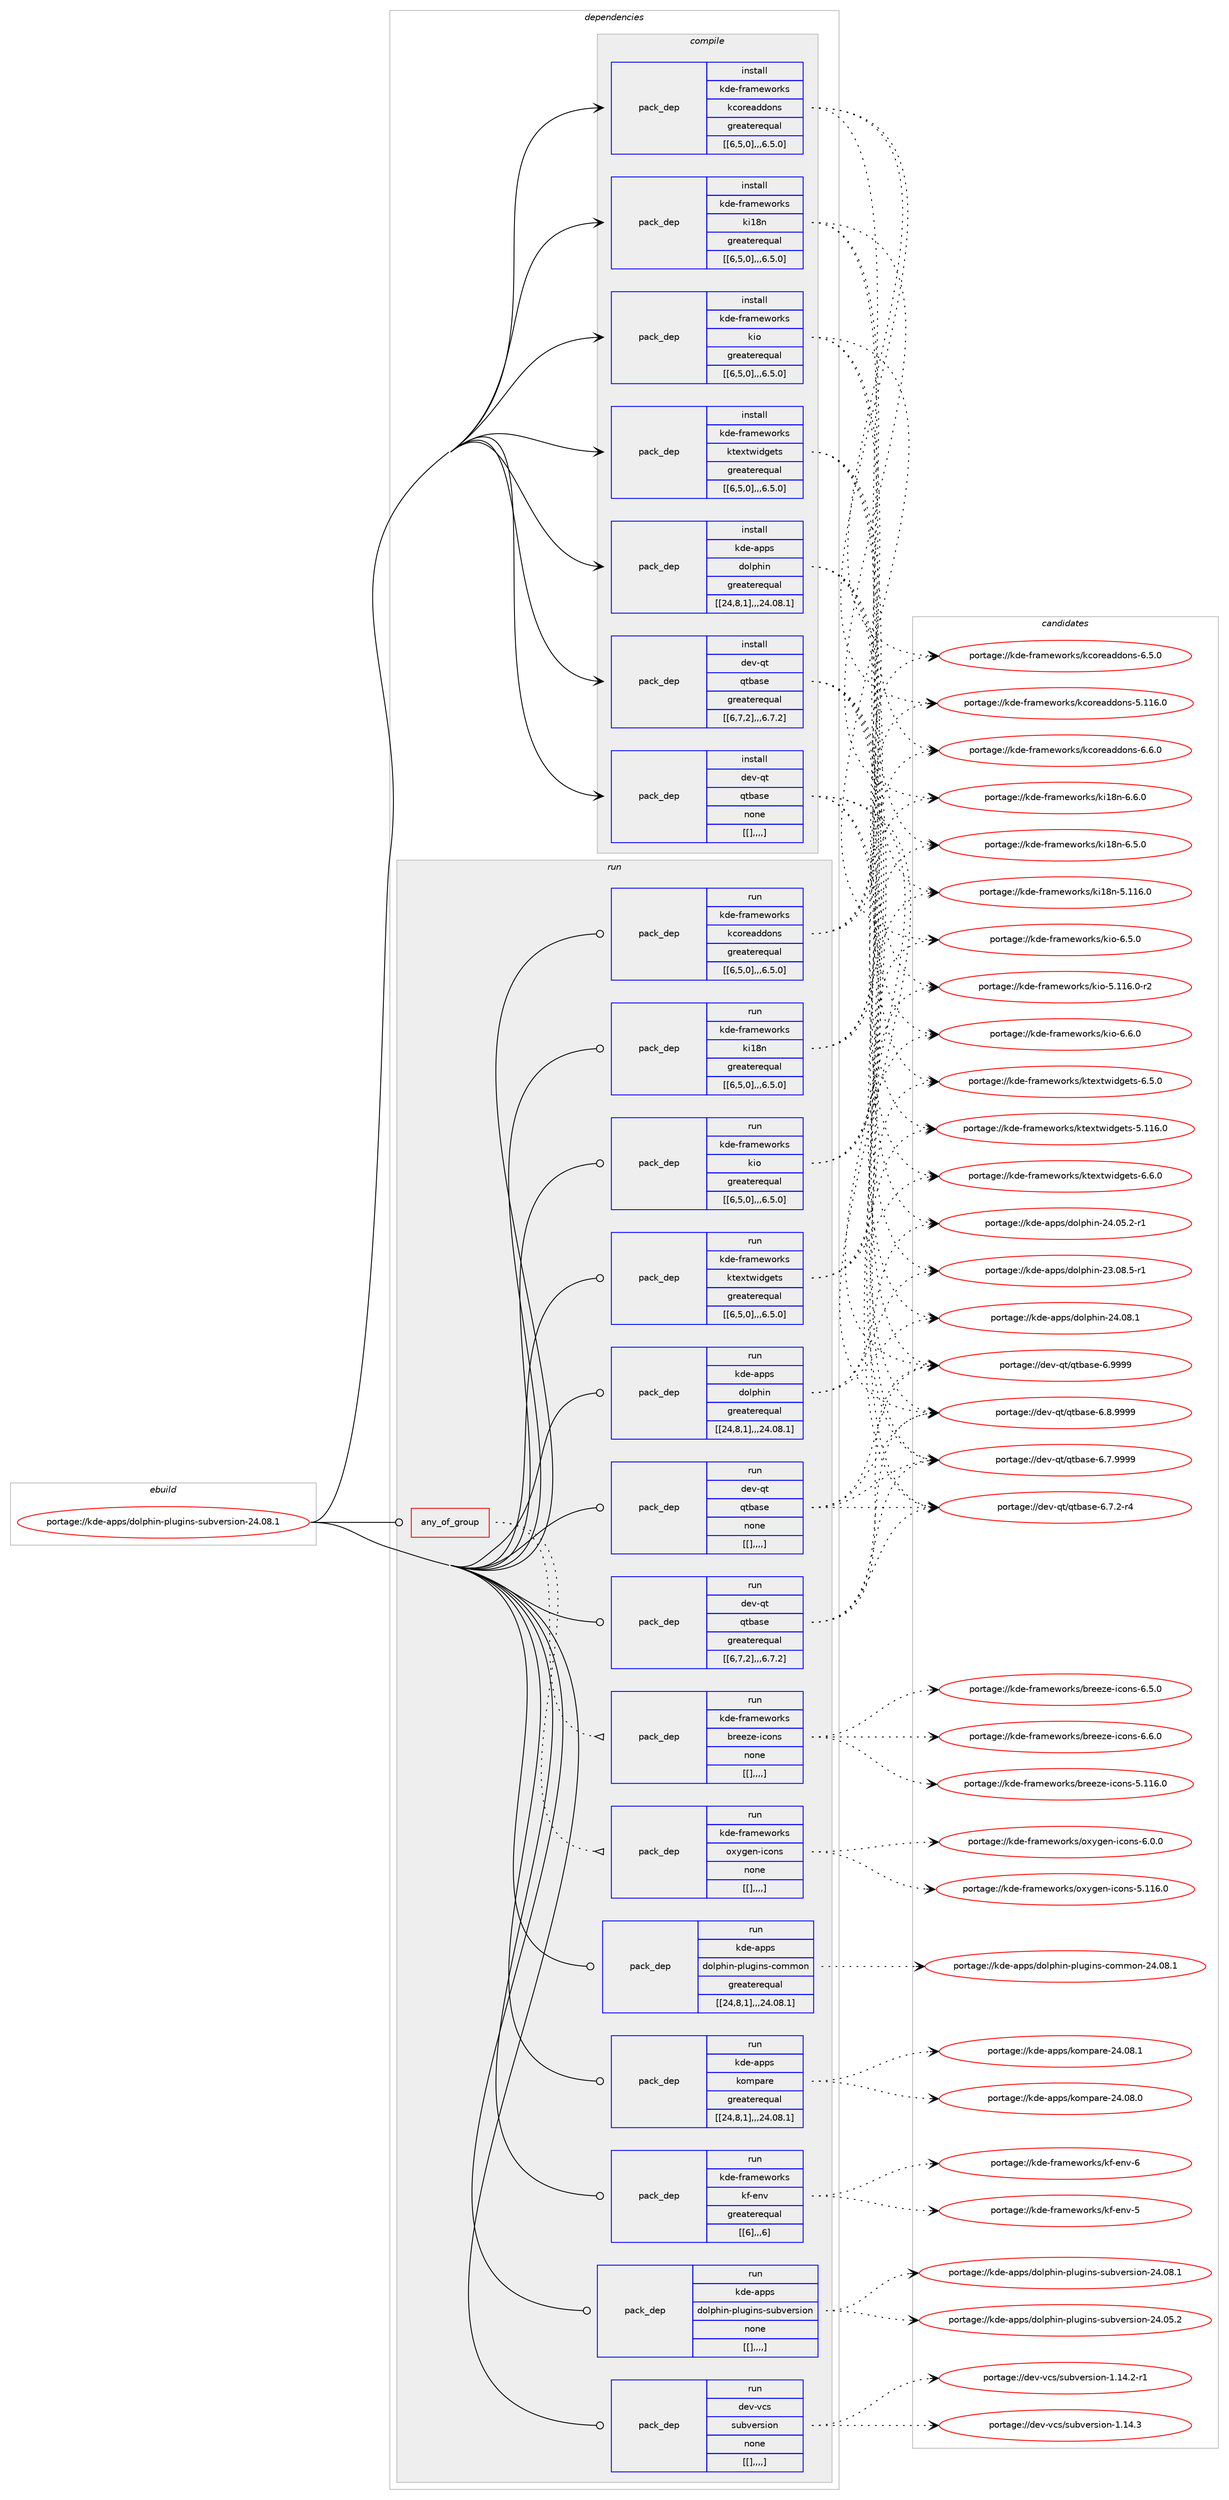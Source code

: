 digraph prolog {

# *************
# Graph options
# *************

newrank=true;
concentrate=true;
compound=true;
graph [rankdir=LR,fontname=Helvetica,fontsize=10,ranksep=1.5];#, ranksep=2.5, nodesep=0.2];
edge  [arrowhead=vee];
node  [fontname=Helvetica,fontsize=10];

# **********
# The ebuild
# **********

subgraph cluster_leftcol {
color=gray;
label=<<i>ebuild</i>>;
id [label="portage://kde-apps/dolphin-plugins-subversion-24.08.1", color=red, width=4, href="../kde-apps/dolphin-plugins-subversion-24.08.1.svg"];
}

# ****************
# The dependencies
# ****************

subgraph cluster_midcol {
color=gray;
label=<<i>dependencies</i>>;
subgraph cluster_compile {
fillcolor="#eeeeee";
style=filled;
label=<<i>compile</i>>;
subgraph pack182063 {
dependency252430 [label=<<TABLE BORDER="0" CELLBORDER="1" CELLSPACING="0" CELLPADDING="4" WIDTH="220"><TR><TD ROWSPAN="6" CELLPADDING="30">pack_dep</TD></TR><TR><TD WIDTH="110">install</TD></TR><TR><TD>dev-qt</TD></TR><TR><TD>qtbase</TD></TR><TR><TD>greaterequal</TD></TR><TR><TD>[[6,7,2],,,6.7.2]</TD></TR></TABLE>>, shape=none, color=blue];
}
id:e -> dependency252430:w [weight=20,style="solid",arrowhead="vee"];
subgraph pack182064 {
dependency252431 [label=<<TABLE BORDER="0" CELLBORDER="1" CELLSPACING="0" CELLPADDING="4" WIDTH="220"><TR><TD ROWSPAN="6" CELLPADDING="30">pack_dep</TD></TR><TR><TD WIDTH="110">install</TD></TR><TR><TD>dev-qt</TD></TR><TR><TD>qtbase</TD></TR><TR><TD>none</TD></TR><TR><TD>[[],,,,]</TD></TR></TABLE>>, shape=none, color=blue];
}
id:e -> dependency252431:w [weight=20,style="solid",arrowhead="vee"];
subgraph pack182065 {
dependency252432 [label=<<TABLE BORDER="0" CELLBORDER="1" CELLSPACING="0" CELLPADDING="4" WIDTH="220"><TR><TD ROWSPAN="6" CELLPADDING="30">pack_dep</TD></TR><TR><TD WIDTH="110">install</TD></TR><TR><TD>kde-apps</TD></TR><TR><TD>dolphin</TD></TR><TR><TD>greaterequal</TD></TR><TR><TD>[[24,8,1],,,24.08.1]</TD></TR></TABLE>>, shape=none, color=blue];
}
id:e -> dependency252432:w [weight=20,style="solid",arrowhead="vee"];
subgraph pack182066 {
dependency252433 [label=<<TABLE BORDER="0" CELLBORDER="1" CELLSPACING="0" CELLPADDING="4" WIDTH="220"><TR><TD ROWSPAN="6" CELLPADDING="30">pack_dep</TD></TR><TR><TD WIDTH="110">install</TD></TR><TR><TD>kde-frameworks</TD></TR><TR><TD>kcoreaddons</TD></TR><TR><TD>greaterequal</TD></TR><TR><TD>[[6,5,0],,,6.5.0]</TD></TR></TABLE>>, shape=none, color=blue];
}
id:e -> dependency252433:w [weight=20,style="solid",arrowhead="vee"];
subgraph pack182067 {
dependency252434 [label=<<TABLE BORDER="0" CELLBORDER="1" CELLSPACING="0" CELLPADDING="4" WIDTH="220"><TR><TD ROWSPAN="6" CELLPADDING="30">pack_dep</TD></TR><TR><TD WIDTH="110">install</TD></TR><TR><TD>kde-frameworks</TD></TR><TR><TD>ki18n</TD></TR><TR><TD>greaterequal</TD></TR><TR><TD>[[6,5,0],,,6.5.0]</TD></TR></TABLE>>, shape=none, color=blue];
}
id:e -> dependency252434:w [weight=20,style="solid",arrowhead="vee"];
subgraph pack182068 {
dependency252435 [label=<<TABLE BORDER="0" CELLBORDER="1" CELLSPACING="0" CELLPADDING="4" WIDTH="220"><TR><TD ROWSPAN="6" CELLPADDING="30">pack_dep</TD></TR><TR><TD WIDTH="110">install</TD></TR><TR><TD>kde-frameworks</TD></TR><TR><TD>kio</TD></TR><TR><TD>greaterequal</TD></TR><TR><TD>[[6,5,0],,,6.5.0]</TD></TR></TABLE>>, shape=none, color=blue];
}
id:e -> dependency252435:w [weight=20,style="solid",arrowhead="vee"];
subgraph pack182069 {
dependency252436 [label=<<TABLE BORDER="0" CELLBORDER="1" CELLSPACING="0" CELLPADDING="4" WIDTH="220"><TR><TD ROWSPAN="6" CELLPADDING="30">pack_dep</TD></TR><TR><TD WIDTH="110">install</TD></TR><TR><TD>kde-frameworks</TD></TR><TR><TD>ktextwidgets</TD></TR><TR><TD>greaterequal</TD></TR><TR><TD>[[6,5,0],,,6.5.0]</TD></TR></TABLE>>, shape=none, color=blue];
}
id:e -> dependency252436:w [weight=20,style="solid",arrowhead="vee"];
}
subgraph cluster_compileandrun {
fillcolor="#eeeeee";
style=filled;
label=<<i>compile and run</i>>;
}
subgraph cluster_run {
fillcolor="#eeeeee";
style=filled;
label=<<i>run</i>>;
subgraph any1485 {
dependency252437 [label=<<TABLE BORDER="0" CELLBORDER="1" CELLSPACING="0" CELLPADDING="4"><TR><TD CELLPADDING="10">any_of_group</TD></TR></TABLE>>, shape=none, color=red];subgraph pack182070 {
dependency252438 [label=<<TABLE BORDER="0" CELLBORDER="1" CELLSPACING="0" CELLPADDING="4" WIDTH="220"><TR><TD ROWSPAN="6" CELLPADDING="30">pack_dep</TD></TR><TR><TD WIDTH="110">run</TD></TR><TR><TD>kde-frameworks</TD></TR><TR><TD>breeze-icons</TD></TR><TR><TD>none</TD></TR><TR><TD>[[],,,,]</TD></TR></TABLE>>, shape=none, color=blue];
}
dependency252437:e -> dependency252438:w [weight=20,style="dotted",arrowhead="oinv"];
subgraph pack182071 {
dependency252439 [label=<<TABLE BORDER="0" CELLBORDER="1" CELLSPACING="0" CELLPADDING="4" WIDTH="220"><TR><TD ROWSPAN="6" CELLPADDING="30">pack_dep</TD></TR><TR><TD WIDTH="110">run</TD></TR><TR><TD>kde-frameworks</TD></TR><TR><TD>oxygen-icons</TD></TR><TR><TD>none</TD></TR><TR><TD>[[],,,,]</TD></TR></TABLE>>, shape=none, color=blue];
}
dependency252437:e -> dependency252439:w [weight=20,style="dotted",arrowhead="oinv"];
}
id:e -> dependency252437:w [weight=20,style="solid",arrowhead="odot"];
subgraph pack182072 {
dependency252440 [label=<<TABLE BORDER="0" CELLBORDER="1" CELLSPACING="0" CELLPADDING="4" WIDTH="220"><TR><TD ROWSPAN="6" CELLPADDING="30">pack_dep</TD></TR><TR><TD WIDTH="110">run</TD></TR><TR><TD>dev-qt</TD></TR><TR><TD>qtbase</TD></TR><TR><TD>greaterequal</TD></TR><TR><TD>[[6,7,2],,,6.7.2]</TD></TR></TABLE>>, shape=none, color=blue];
}
id:e -> dependency252440:w [weight=20,style="solid",arrowhead="odot"];
subgraph pack182073 {
dependency252441 [label=<<TABLE BORDER="0" CELLBORDER="1" CELLSPACING="0" CELLPADDING="4" WIDTH="220"><TR><TD ROWSPAN="6" CELLPADDING="30">pack_dep</TD></TR><TR><TD WIDTH="110">run</TD></TR><TR><TD>dev-qt</TD></TR><TR><TD>qtbase</TD></TR><TR><TD>none</TD></TR><TR><TD>[[],,,,]</TD></TR></TABLE>>, shape=none, color=blue];
}
id:e -> dependency252441:w [weight=20,style="solid",arrowhead="odot"];
subgraph pack182074 {
dependency252442 [label=<<TABLE BORDER="0" CELLBORDER="1" CELLSPACING="0" CELLPADDING="4" WIDTH="220"><TR><TD ROWSPAN="6" CELLPADDING="30">pack_dep</TD></TR><TR><TD WIDTH="110">run</TD></TR><TR><TD>dev-vcs</TD></TR><TR><TD>subversion</TD></TR><TR><TD>none</TD></TR><TR><TD>[[],,,,]</TD></TR></TABLE>>, shape=none, color=blue];
}
id:e -> dependency252442:w [weight=20,style="solid",arrowhead="odot"];
subgraph pack182075 {
dependency252443 [label=<<TABLE BORDER="0" CELLBORDER="1" CELLSPACING="0" CELLPADDING="4" WIDTH="220"><TR><TD ROWSPAN="6" CELLPADDING="30">pack_dep</TD></TR><TR><TD WIDTH="110">run</TD></TR><TR><TD>kde-apps</TD></TR><TR><TD>dolphin</TD></TR><TR><TD>greaterequal</TD></TR><TR><TD>[[24,8,1],,,24.08.1]</TD></TR></TABLE>>, shape=none, color=blue];
}
id:e -> dependency252443:w [weight=20,style="solid",arrowhead="odot"];
subgraph pack182076 {
dependency252444 [label=<<TABLE BORDER="0" CELLBORDER="1" CELLSPACING="0" CELLPADDING="4" WIDTH="220"><TR><TD ROWSPAN="6" CELLPADDING="30">pack_dep</TD></TR><TR><TD WIDTH="110">run</TD></TR><TR><TD>kde-apps</TD></TR><TR><TD>dolphin-plugins-common</TD></TR><TR><TD>greaterequal</TD></TR><TR><TD>[[24,8,1],,,24.08.1]</TD></TR></TABLE>>, shape=none, color=blue];
}
id:e -> dependency252444:w [weight=20,style="solid",arrowhead="odot"];
subgraph pack182077 {
dependency252445 [label=<<TABLE BORDER="0" CELLBORDER="1" CELLSPACING="0" CELLPADDING="4" WIDTH="220"><TR><TD ROWSPAN="6" CELLPADDING="30">pack_dep</TD></TR><TR><TD WIDTH="110">run</TD></TR><TR><TD>kde-apps</TD></TR><TR><TD>kompare</TD></TR><TR><TD>greaterequal</TD></TR><TR><TD>[[24,8,1],,,24.08.1]</TD></TR></TABLE>>, shape=none, color=blue];
}
id:e -> dependency252445:w [weight=20,style="solid",arrowhead="odot"];
subgraph pack182078 {
dependency252446 [label=<<TABLE BORDER="0" CELLBORDER="1" CELLSPACING="0" CELLPADDING="4" WIDTH="220"><TR><TD ROWSPAN="6" CELLPADDING="30">pack_dep</TD></TR><TR><TD WIDTH="110">run</TD></TR><TR><TD>kde-frameworks</TD></TR><TR><TD>kcoreaddons</TD></TR><TR><TD>greaterequal</TD></TR><TR><TD>[[6,5,0],,,6.5.0]</TD></TR></TABLE>>, shape=none, color=blue];
}
id:e -> dependency252446:w [weight=20,style="solid",arrowhead="odot"];
subgraph pack182079 {
dependency252447 [label=<<TABLE BORDER="0" CELLBORDER="1" CELLSPACING="0" CELLPADDING="4" WIDTH="220"><TR><TD ROWSPAN="6" CELLPADDING="30">pack_dep</TD></TR><TR><TD WIDTH="110">run</TD></TR><TR><TD>kde-frameworks</TD></TR><TR><TD>kf-env</TD></TR><TR><TD>greaterequal</TD></TR><TR><TD>[[6],,,6]</TD></TR></TABLE>>, shape=none, color=blue];
}
id:e -> dependency252447:w [weight=20,style="solid",arrowhead="odot"];
subgraph pack182080 {
dependency252448 [label=<<TABLE BORDER="0" CELLBORDER="1" CELLSPACING="0" CELLPADDING="4" WIDTH="220"><TR><TD ROWSPAN="6" CELLPADDING="30">pack_dep</TD></TR><TR><TD WIDTH="110">run</TD></TR><TR><TD>kde-frameworks</TD></TR><TR><TD>ki18n</TD></TR><TR><TD>greaterequal</TD></TR><TR><TD>[[6,5,0],,,6.5.0]</TD></TR></TABLE>>, shape=none, color=blue];
}
id:e -> dependency252448:w [weight=20,style="solid",arrowhead="odot"];
subgraph pack182081 {
dependency252449 [label=<<TABLE BORDER="0" CELLBORDER="1" CELLSPACING="0" CELLPADDING="4" WIDTH="220"><TR><TD ROWSPAN="6" CELLPADDING="30">pack_dep</TD></TR><TR><TD WIDTH="110">run</TD></TR><TR><TD>kde-frameworks</TD></TR><TR><TD>kio</TD></TR><TR><TD>greaterequal</TD></TR><TR><TD>[[6,5,0],,,6.5.0]</TD></TR></TABLE>>, shape=none, color=blue];
}
id:e -> dependency252449:w [weight=20,style="solid",arrowhead="odot"];
subgraph pack182082 {
dependency252450 [label=<<TABLE BORDER="0" CELLBORDER="1" CELLSPACING="0" CELLPADDING="4" WIDTH="220"><TR><TD ROWSPAN="6" CELLPADDING="30">pack_dep</TD></TR><TR><TD WIDTH="110">run</TD></TR><TR><TD>kde-frameworks</TD></TR><TR><TD>ktextwidgets</TD></TR><TR><TD>greaterequal</TD></TR><TR><TD>[[6,5,0],,,6.5.0]</TD></TR></TABLE>>, shape=none, color=blue];
}
id:e -> dependency252450:w [weight=20,style="solid",arrowhead="odot"];
subgraph pack182083 {
dependency252451 [label=<<TABLE BORDER="0" CELLBORDER="1" CELLSPACING="0" CELLPADDING="4" WIDTH="220"><TR><TD ROWSPAN="6" CELLPADDING="30">pack_dep</TD></TR><TR><TD WIDTH="110">run</TD></TR><TR><TD>kde-apps</TD></TR><TR><TD>dolphin-plugins-subversion</TD></TR><TR><TD>none</TD></TR><TR><TD>[[],,,,]</TD></TR></TABLE>>, shape=none, color=blue];
}
id:e -> dependency252451:w [weight=20,style="solid",arrowhead="odot"];
}
}

# **************
# The candidates
# **************

subgraph cluster_choices {
rank=same;
color=gray;
label=<<i>candidates</i>>;

subgraph choice182063 {
color=black;
nodesep=1;
choice1001011184511311647113116989711510145544657575757 [label="portage://dev-qt/qtbase-6.9999", color=red, width=4,href="../dev-qt/qtbase-6.9999.svg"];
choice10010111845113116471131169897115101455446564657575757 [label="portage://dev-qt/qtbase-6.8.9999", color=red, width=4,href="../dev-qt/qtbase-6.8.9999.svg"];
choice10010111845113116471131169897115101455446554657575757 [label="portage://dev-qt/qtbase-6.7.9999", color=red, width=4,href="../dev-qt/qtbase-6.7.9999.svg"];
choice100101118451131164711311698971151014554465546504511452 [label="portage://dev-qt/qtbase-6.7.2-r4", color=red, width=4,href="../dev-qt/qtbase-6.7.2-r4.svg"];
dependency252430:e -> choice1001011184511311647113116989711510145544657575757:w [style=dotted,weight="100"];
dependency252430:e -> choice10010111845113116471131169897115101455446564657575757:w [style=dotted,weight="100"];
dependency252430:e -> choice10010111845113116471131169897115101455446554657575757:w [style=dotted,weight="100"];
dependency252430:e -> choice100101118451131164711311698971151014554465546504511452:w [style=dotted,weight="100"];
}
subgraph choice182064 {
color=black;
nodesep=1;
choice1001011184511311647113116989711510145544657575757 [label="portage://dev-qt/qtbase-6.9999", color=red, width=4,href="../dev-qt/qtbase-6.9999.svg"];
choice10010111845113116471131169897115101455446564657575757 [label="portage://dev-qt/qtbase-6.8.9999", color=red, width=4,href="../dev-qt/qtbase-6.8.9999.svg"];
choice10010111845113116471131169897115101455446554657575757 [label="portage://dev-qt/qtbase-6.7.9999", color=red, width=4,href="../dev-qt/qtbase-6.7.9999.svg"];
choice100101118451131164711311698971151014554465546504511452 [label="portage://dev-qt/qtbase-6.7.2-r4", color=red, width=4,href="../dev-qt/qtbase-6.7.2-r4.svg"];
dependency252431:e -> choice1001011184511311647113116989711510145544657575757:w [style=dotted,weight="100"];
dependency252431:e -> choice10010111845113116471131169897115101455446564657575757:w [style=dotted,weight="100"];
dependency252431:e -> choice10010111845113116471131169897115101455446554657575757:w [style=dotted,weight="100"];
dependency252431:e -> choice100101118451131164711311698971151014554465546504511452:w [style=dotted,weight="100"];
}
subgraph choice182065 {
color=black;
nodesep=1;
choice1071001014597112112115471001111081121041051104550524648564649 [label="portage://kde-apps/dolphin-24.08.1", color=red, width=4,href="../kde-apps/dolphin-24.08.1.svg"];
choice10710010145971121121154710011110811210410511045505246485346504511449 [label="portage://kde-apps/dolphin-24.05.2-r1", color=red, width=4,href="../kde-apps/dolphin-24.05.2-r1.svg"];
choice10710010145971121121154710011110811210410511045505146485646534511449 [label="portage://kde-apps/dolphin-23.08.5-r1", color=red, width=4,href="../kde-apps/dolphin-23.08.5-r1.svg"];
dependency252432:e -> choice1071001014597112112115471001111081121041051104550524648564649:w [style=dotted,weight="100"];
dependency252432:e -> choice10710010145971121121154710011110811210410511045505246485346504511449:w [style=dotted,weight="100"];
dependency252432:e -> choice10710010145971121121154710011110811210410511045505146485646534511449:w [style=dotted,weight="100"];
}
subgraph choice182066 {
color=black;
nodesep=1;
choice1071001014510211497109101119111114107115471079911111410197100100111110115455446544648 [label="portage://kde-frameworks/kcoreaddons-6.6.0", color=red, width=4,href="../kde-frameworks/kcoreaddons-6.6.0.svg"];
choice1071001014510211497109101119111114107115471079911111410197100100111110115455446534648 [label="portage://kde-frameworks/kcoreaddons-6.5.0", color=red, width=4,href="../kde-frameworks/kcoreaddons-6.5.0.svg"];
choice10710010145102114971091011191111141071154710799111114101971001001111101154553464949544648 [label="portage://kde-frameworks/kcoreaddons-5.116.0", color=red, width=4,href="../kde-frameworks/kcoreaddons-5.116.0.svg"];
dependency252433:e -> choice1071001014510211497109101119111114107115471079911111410197100100111110115455446544648:w [style=dotted,weight="100"];
dependency252433:e -> choice1071001014510211497109101119111114107115471079911111410197100100111110115455446534648:w [style=dotted,weight="100"];
dependency252433:e -> choice10710010145102114971091011191111141071154710799111114101971001001111101154553464949544648:w [style=dotted,weight="100"];
}
subgraph choice182067 {
color=black;
nodesep=1;
choice1071001014510211497109101119111114107115471071054956110455446544648 [label="portage://kde-frameworks/ki18n-6.6.0", color=red, width=4,href="../kde-frameworks/ki18n-6.6.0.svg"];
choice1071001014510211497109101119111114107115471071054956110455446534648 [label="portage://kde-frameworks/ki18n-6.5.0", color=red, width=4,href="../kde-frameworks/ki18n-6.5.0.svg"];
choice10710010145102114971091011191111141071154710710549561104553464949544648 [label="portage://kde-frameworks/ki18n-5.116.0", color=red, width=4,href="../kde-frameworks/ki18n-5.116.0.svg"];
dependency252434:e -> choice1071001014510211497109101119111114107115471071054956110455446544648:w [style=dotted,weight="100"];
dependency252434:e -> choice1071001014510211497109101119111114107115471071054956110455446534648:w [style=dotted,weight="100"];
dependency252434:e -> choice10710010145102114971091011191111141071154710710549561104553464949544648:w [style=dotted,weight="100"];
}
subgraph choice182068 {
color=black;
nodesep=1;
choice107100101451021149710910111911111410711547107105111455446544648 [label="portage://kde-frameworks/kio-6.6.0", color=red, width=4,href="../kde-frameworks/kio-6.6.0.svg"];
choice107100101451021149710910111911111410711547107105111455446534648 [label="portage://kde-frameworks/kio-6.5.0", color=red, width=4,href="../kde-frameworks/kio-6.5.0.svg"];
choice10710010145102114971091011191111141071154710710511145534649495446484511450 [label="portage://kde-frameworks/kio-5.116.0-r2", color=red, width=4,href="../kde-frameworks/kio-5.116.0-r2.svg"];
dependency252435:e -> choice107100101451021149710910111911111410711547107105111455446544648:w [style=dotted,weight="100"];
dependency252435:e -> choice107100101451021149710910111911111410711547107105111455446534648:w [style=dotted,weight="100"];
dependency252435:e -> choice10710010145102114971091011191111141071154710710511145534649495446484511450:w [style=dotted,weight="100"];
}
subgraph choice182069 {
color=black;
nodesep=1;
choice107100101451021149710910111911111410711547107116101120116119105100103101116115455446544648 [label="portage://kde-frameworks/ktextwidgets-6.6.0", color=red, width=4,href="../kde-frameworks/ktextwidgets-6.6.0.svg"];
choice107100101451021149710910111911111410711547107116101120116119105100103101116115455446534648 [label="portage://kde-frameworks/ktextwidgets-6.5.0", color=red, width=4,href="../kde-frameworks/ktextwidgets-6.5.0.svg"];
choice1071001014510211497109101119111114107115471071161011201161191051001031011161154553464949544648 [label="portage://kde-frameworks/ktextwidgets-5.116.0", color=red, width=4,href="../kde-frameworks/ktextwidgets-5.116.0.svg"];
dependency252436:e -> choice107100101451021149710910111911111410711547107116101120116119105100103101116115455446544648:w [style=dotted,weight="100"];
dependency252436:e -> choice107100101451021149710910111911111410711547107116101120116119105100103101116115455446534648:w [style=dotted,weight="100"];
dependency252436:e -> choice1071001014510211497109101119111114107115471071161011201161191051001031011161154553464949544648:w [style=dotted,weight="100"];
}
subgraph choice182070 {
color=black;
nodesep=1;
choice107100101451021149710910111911111410711547981141011011221014510599111110115455446544648 [label="portage://kde-frameworks/breeze-icons-6.6.0", color=red, width=4,href="../kde-frameworks/breeze-icons-6.6.0.svg"];
choice107100101451021149710910111911111410711547981141011011221014510599111110115455446534648 [label="portage://kde-frameworks/breeze-icons-6.5.0", color=red, width=4,href="../kde-frameworks/breeze-icons-6.5.0.svg"];
choice1071001014510211497109101119111114107115479811410110112210145105991111101154553464949544648 [label="portage://kde-frameworks/breeze-icons-5.116.0", color=red, width=4,href="../kde-frameworks/breeze-icons-5.116.0.svg"];
dependency252438:e -> choice107100101451021149710910111911111410711547981141011011221014510599111110115455446544648:w [style=dotted,weight="100"];
dependency252438:e -> choice107100101451021149710910111911111410711547981141011011221014510599111110115455446534648:w [style=dotted,weight="100"];
dependency252438:e -> choice1071001014510211497109101119111114107115479811410110112210145105991111101154553464949544648:w [style=dotted,weight="100"];
}
subgraph choice182071 {
color=black;
nodesep=1;
choice1071001014510211497109101119111114107115471111201211031011104510599111110115455446484648 [label="portage://kde-frameworks/oxygen-icons-6.0.0", color=red, width=4,href="../kde-frameworks/oxygen-icons-6.0.0.svg"];
choice10710010145102114971091011191111141071154711112012110310111045105991111101154553464949544648 [label="portage://kde-frameworks/oxygen-icons-5.116.0", color=red, width=4,href="../kde-frameworks/oxygen-icons-5.116.0.svg"];
dependency252439:e -> choice1071001014510211497109101119111114107115471111201211031011104510599111110115455446484648:w [style=dotted,weight="100"];
dependency252439:e -> choice10710010145102114971091011191111141071154711112012110310111045105991111101154553464949544648:w [style=dotted,weight="100"];
}
subgraph choice182072 {
color=black;
nodesep=1;
choice1001011184511311647113116989711510145544657575757 [label="portage://dev-qt/qtbase-6.9999", color=red, width=4,href="../dev-qt/qtbase-6.9999.svg"];
choice10010111845113116471131169897115101455446564657575757 [label="portage://dev-qt/qtbase-6.8.9999", color=red, width=4,href="../dev-qt/qtbase-6.8.9999.svg"];
choice10010111845113116471131169897115101455446554657575757 [label="portage://dev-qt/qtbase-6.7.9999", color=red, width=4,href="../dev-qt/qtbase-6.7.9999.svg"];
choice100101118451131164711311698971151014554465546504511452 [label="portage://dev-qt/qtbase-6.7.2-r4", color=red, width=4,href="../dev-qt/qtbase-6.7.2-r4.svg"];
dependency252440:e -> choice1001011184511311647113116989711510145544657575757:w [style=dotted,weight="100"];
dependency252440:e -> choice10010111845113116471131169897115101455446564657575757:w [style=dotted,weight="100"];
dependency252440:e -> choice10010111845113116471131169897115101455446554657575757:w [style=dotted,weight="100"];
dependency252440:e -> choice100101118451131164711311698971151014554465546504511452:w [style=dotted,weight="100"];
}
subgraph choice182073 {
color=black;
nodesep=1;
choice1001011184511311647113116989711510145544657575757 [label="portage://dev-qt/qtbase-6.9999", color=red, width=4,href="../dev-qt/qtbase-6.9999.svg"];
choice10010111845113116471131169897115101455446564657575757 [label="portage://dev-qt/qtbase-6.8.9999", color=red, width=4,href="../dev-qt/qtbase-6.8.9999.svg"];
choice10010111845113116471131169897115101455446554657575757 [label="portage://dev-qt/qtbase-6.7.9999", color=red, width=4,href="../dev-qt/qtbase-6.7.9999.svg"];
choice100101118451131164711311698971151014554465546504511452 [label="portage://dev-qt/qtbase-6.7.2-r4", color=red, width=4,href="../dev-qt/qtbase-6.7.2-r4.svg"];
dependency252441:e -> choice1001011184511311647113116989711510145544657575757:w [style=dotted,weight="100"];
dependency252441:e -> choice10010111845113116471131169897115101455446564657575757:w [style=dotted,weight="100"];
dependency252441:e -> choice10010111845113116471131169897115101455446554657575757:w [style=dotted,weight="100"];
dependency252441:e -> choice100101118451131164711311698971151014554465546504511452:w [style=dotted,weight="100"];
}
subgraph choice182074 {
color=black;
nodesep=1;
choice1001011184511899115471151179811810111411510511111045494649524651 [label="portage://dev-vcs/subversion-1.14.3", color=red, width=4,href="../dev-vcs/subversion-1.14.3.svg"];
choice10010111845118991154711511798118101114115105111110454946495246504511449 [label="portage://dev-vcs/subversion-1.14.2-r1", color=red, width=4,href="../dev-vcs/subversion-1.14.2-r1.svg"];
dependency252442:e -> choice1001011184511899115471151179811810111411510511111045494649524651:w [style=dotted,weight="100"];
dependency252442:e -> choice10010111845118991154711511798118101114115105111110454946495246504511449:w [style=dotted,weight="100"];
}
subgraph choice182075 {
color=black;
nodesep=1;
choice1071001014597112112115471001111081121041051104550524648564649 [label="portage://kde-apps/dolphin-24.08.1", color=red, width=4,href="../kde-apps/dolphin-24.08.1.svg"];
choice10710010145971121121154710011110811210410511045505246485346504511449 [label="portage://kde-apps/dolphin-24.05.2-r1", color=red, width=4,href="../kde-apps/dolphin-24.05.2-r1.svg"];
choice10710010145971121121154710011110811210410511045505146485646534511449 [label="portage://kde-apps/dolphin-23.08.5-r1", color=red, width=4,href="../kde-apps/dolphin-23.08.5-r1.svg"];
dependency252443:e -> choice1071001014597112112115471001111081121041051104550524648564649:w [style=dotted,weight="100"];
dependency252443:e -> choice10710010145971121121154710011110811210410511045505246485346504511449:w [style=dotted,weight="100"];
dependency252443:e -> choice10710010145971121121154710011110811210410511045505146485646534511449:w [style=dotted,weight="100"];
}
subgraph choice182076 {
color=black;
nodesep=1;
choice1071001014597112112115471001111081121041051104511210811710310511011545991111091091111104550524648564649 [label="portage://kde-apps/dolphin-plugins-common-24.08.1", color=red, width=4,href="../kde-apps/dolphin-plugins-common-24.08.1.svg"];
dependency252444:e -> choice1071001014597112112115471001111081121041051104511210811710310511011545991111091091111104550524648564649:w [style=dotted,weight="100"];
}
subgraph choice182077 {
color=black;
nodesep=1;
choice107100101459711211211547107111109112971141014550524648564649 [label="portage://kde-apps/kompare-24.08.1", color=red, width=4,href="../kde-apps/kompare-24.08.1.svg"];
choice107100101459711211211547107111109112971141014550524648564648 [label="portage://kde-apps/kompare-24.08.0", color=red, width=4,href="../kde-apps/kompare-24.08.0.svg"];
dependency252445:e -> choice107100101459711211211547107111109112971141014550524648564649:w [style=dotted,weight="100"];
dependency252445:e -> choice107100101459711211211547107111109112971141014550524648564648:w [style=dotted,weight="100"];
}
subgraph choice182078 {
color=black;
nodesep=1;
choice1071001014510211497109101119111114107115471079911111410197100100111110115455446544648 [label="portage://kde-frameworks/kcoreaddons-6.6.0", color=red, width=4,href="../kde-frameworks/kcoreaddons-6.6.0.svg"];
choice1071001014510211497109101119111114107115471079911111410197100100111110115455446534648 [label="portage://kde-frameworks/kcoreaddons-6.5.0", color=red, width=4,href="../kde-frameworks/kcoreaddons-6.5.0.svg"];
choice10710010145102114971091011191111141071154710799111114101971001001111101154553464949544648 [label="portage://kde-frameworks/kcoreaddons-5.116.0", color=red, width=4,href="../kde-frameworks/kcoreaddons-5.116.0.svg"];
dependency252446:e -> choice1071001014510211497109101119111114107115471079911111410197100100111110115455446544648:w [style=dotted,weight="100"];
dependency252446:e -> choice1071001014510211497109101119111114107115471079911111410197100100111110115455446534648:w [style=dotted,weight="100"];
dependency252446:e -> choice10710010145102114971091011191111141071154710799111114101971001001111101154553464949544648:w [style=dotted,weight="100"];
}
subgraph choice182079 {
color=black;
nodesep=1;
choice107100101451021149710910111911111410711547107102451011101184554 [label="portage://kde-frameworks/kf-env-6", color=red, width=4,href="../kde-frameworks/kf-env-6.svg"];
choice107100101451021149710910111911111410711547107102451011101184553 [label="portage://kde-frameworks/kf-env-5", color=red, width=4,href="../kde-frameworks/kf-env-5.svg"];
dependency252447:e -> choice107100101451021149710910111911111410711547107102451011101184554:w [style=dotted,weight="100"];
dependency252447:e -> choice107100101451021149710910111911111410711547107102451011101184553:w [style=dotted,weight="100"];
}
subgraph choice182080 {
color=black;
nodesep=1;
choice1071001014510211497109101119111114107115471071054956110455446544648 [label="portage://kde-frameworks/ki18n-6.6.0", color=red, width=4,href="../kde-frameworks/ki18n-6.6.0.svg"];
choice1071001014510211497109101119111114107115471071054956110455446534648 [label="portage://kde-frameworks/ki18n-6.5.0", color=red, width=4,href="../kde-frameworks/ki18n-6.5.0.svg"];
choice10710010145102114971091011191111141071154710710549561104553464949544648 [label="portage://kde-frameworks/ki18n-5.116.0", color=red, width=4,href="../kde-frameworks/ki18n-5.116.0.svg"];
dependency252448:e -> choice1071001014510211497109101119111114107115471071054956110455446544648:w [style=dotted,weight="100"];
dependency252448:e -> choice1071001014510211497109101119111114107115471071054956110455446534648:w [style=dotted,weight="100"];
dependency252448:e -> choice10710010145102114971091011191111141071154710710549561104553464949544648:w [style=dotted,weight="100"];
}
subgraph choice182081 {
color=black;
nodesep=1;
choice107100101451021149710910111911111410711547107105111455446544648 [label="portage://kde-frameworks/kio-6.6.0", color=red, width=4,href="../kde-frameworks/kio-6.6.0.svg"];
choice107100101451021149710910111911111410711547107105111455446534648 [label="portage://kde-frameworks/kio-6.5.0", color=red, width=4,href="../kde-frameworks/kio-6.5.0.svg"];
choice10710010145102114971091011191111141071154710710511145534649495446484511450 [label="portage://kde-frameworks/kio-5.116.0-r2", color=red, width=4,href="../kde-frameworks/kio-5.116.0-r2.svg"];
dependency252449:e -> choice107100101451021149710910111911111410711547107105111455446544648:w [style=dotted,weight="100"];
dependency252449:e -> choice107100101451021149710910111911111410711547107105111455446534648:w [style=dotted,weight="100"];
dependency252449:e -> choice10710010145102114971091011191111141071154710710511145534649495446484511450:w [style=dotted,weight="100"];
}
subgraph choice182082 {
color=black;
nodesep=1;
choice107100101451021149710910111911111410711547107116101120116119105100103101116115455446544648 [label="portage://kde-frameworks/ktextwidgets-6.6.0", color=red, width=4,href="../kde-frameworks/ktextwidgets-6.6.0.svg"];
choice107100101451021149710910111911111410711547107116101120116119105100103101116115455446534648 [label="portage://kde-frameworks/ktextwidgets-6.5.0", color=red, width=4,href="../kde-frameworks/ktextwidgets-6.5.0.svg"];
choice1071001014510211497109101119111114107115471071161011201161191051001031011161154553464949544648 [label="portage://kde-frameworks/ktextwidgets-5.116.0", color=red, width=4,href="../kde-frameworks/ktextwidgets-5.116.0.svg"];
dependency252450:e -> choice107100101451021149710910111911111410711547107116101120116119105100103101116115455446544648:w [style=dotted,weight="100"];
dependency252450:e -> choice107100101451021149710910111911111410711547107116101120116119105100103101116115455446534648:w [style=dotted,weight="100"];
dependency252450:e -> choice1071001014510211497109101119111114107115471071161011201161191051001031011161154553464949544648:w [style=dotted,weight="100"];
}
subgraph choice182083 {
color=black;
nodesep=1;
choice1071001014597112112115471001111081121041051104511210811710310511011545115117981181011141151051111104550524648564649 [label="portage://kde-apps/dolphin-plugins-subversion-24.08.1", color=red, width=4,href="../kde-apps/dolphin-plugins-subversion-24.08.1.svg"];
choice1071001014597112112115471001111081121041051104511210811710310511011545115117981181011141151051111104550524648534650 [label="portage://kde-apps/dolphin-plugins-subversion-24.05.2", color=red, width=4,href="../kde-apps/dolphin-plugins-subversion-24.05.2.svg"];
dependency252451:e -> choice1071001014597112112115471001111081121041051104511210811710310511011545115117981181011141151051111104550524648564649:w [style=dotted,weight="100"];
dependency252451:e -> choice1071001014597112112115471001111081121041051104511210811710310511011545115117981181011141151051111104550524648534650:w [style=dotted,weight="100"];
}
}

}
